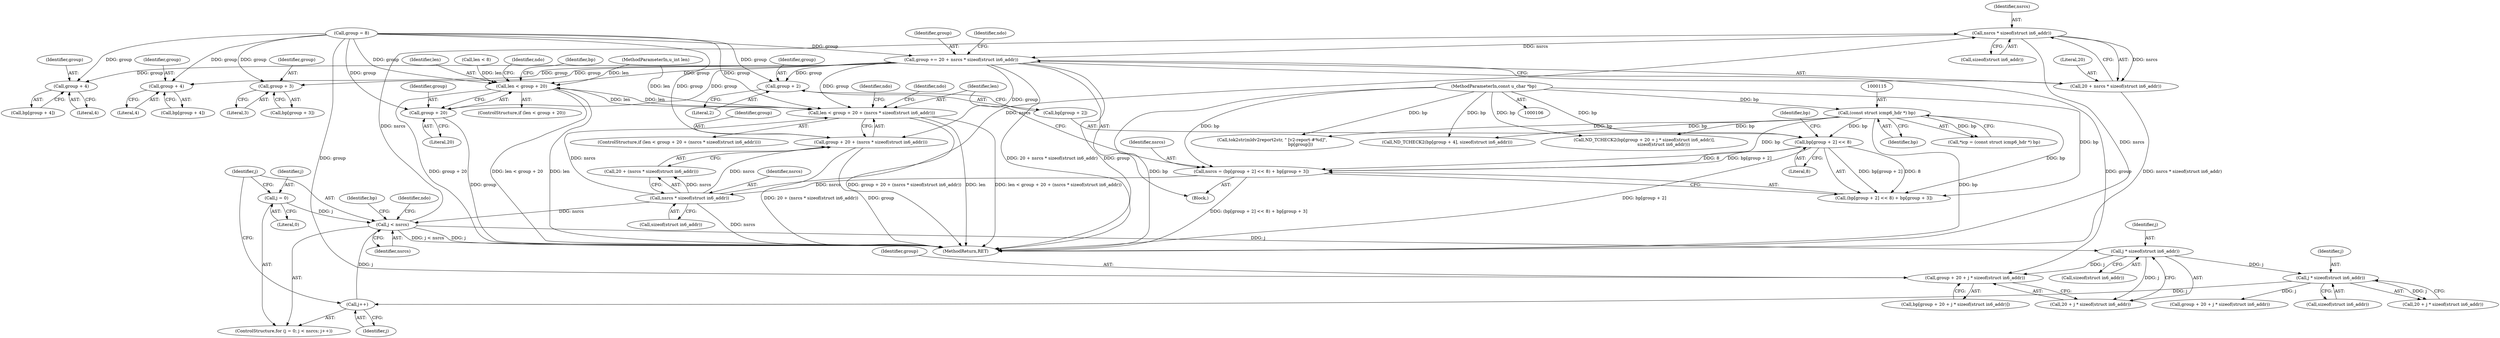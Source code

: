 digraph "0_tcpdump_d7505276842e85bfd067fa21cdb32b8a2dc3c5e4_4@API" {
"1000320" [label="(Call,nsrcs * sizeof(struct in6_addr))"];
"1000275" [label="(Call,j < nsrcs)"];
"1000272" [label="(Call,j = 0)"];
"1000278" [label="(Call,j++)"];
"1000308" [label="(Call,j * sizeof(struct in6_addr))"];
"1000288" [label="(Call,j * sizeof(struct in6_addr))"];
"1000241" [label="(Call,nsrcs * sizeof(struct in6_addr))"];
"1000219" [label="(Call,nsrcs = (bp[group + 2] << 8) + bp[group + 3])"];
"1000222" [label="(Call,bp[group + 2] << 8)"];
"1000114" [label="(Call,(const struct icmp6_hdr *) bp)"];
"1000108" [label="(MethodParameterIn,const u_char *bp)"];
"1000316" [label="(Call,group += 20 + nsrcs * sizeof(struct in6_addr))"];
"1000176" [label="(Call,len < group + 20)"];
"1000235" [label="(Call,len < group + 20 + (nsrcs * sizeof(struct in6_addr)))"];
"1000178" [label="(Call,group + 20)"];
"1000190" [label="(Call,group + 4)"];
"1000205" [label="(Call,group + 4)"];
"1000225" [label="(Call,group + 2)"];
"1000231" [label="(Call,group + 3)"];
"1000237" [label="(Call,group + 20 + (nsrcs * sizeof(struct in6_addr)))"];
"1000284" [label="(Call,group + 20 + j * sizeof(struct in6_addr))"];
"1000318" [label="(Call,20 + nsrcs * sizeof(struct in6_addr))"];
"1000203" [label="(Call,bp[group + 4])"];
"1000248" [label="(Identifier,ndo)"];
"1000232" [label="(Identifier,group)"];
"1000192" [label="(Literal,4)"];
"1000213" [label="(Call,tok2str(mldv2report2str, \" [v2-report-#%d]\",\n                                         bp[group]))"];
"1000243" [label="(Call,sizeof(struct in6_addr))"];
"1000309" [label="(Identifier,j)"];
"1000282" [label="(Call,bp[group + 20 + j * sizeof(struct in6_addr)])"];
"1000271" [label="(ControlStructure,for (j = 0; j < nsrcs; j++))"];
"1000276" [label="(Identifier,j)"];
"1000114" [label="(Call,(const struct icmp6_hdr *) bp)"];
"1000326" [label="(Identifier,ndo)"];
"1000284" [label="(Call,group + 20 + j * sizeof(struct in6_addr))"];
"1000176" [label="(Call,len < group + 20)"];
"1000223" [label="(Call,bp[group + 2])"];
"1000206" [label="(Identifier,group)"];
"1000108" [label="(MethodParameterIn,const u_char *bp)"];
"1000207" [label="(Literal,4)"];
"1000180" [label="(Literal,20)"];
"1000225" [label="(Call,group + 2)"];
"1000277" [label="(Identifier,nsrcs)"];
"1000235" [label="(Call,len < group + 20 + (nsrcs * sizeof(struct in6_addr)))"];
"1000237" [label="(Call,group + 20 + (nsrcs * sizeof(struct in6_addr)))"];
"1000279" [label="(Identifier,j)"];
"1000221" [label="(Call,(bp[group + 2] << 8) + bp[group + 3])"];
"1000179" [label="(Identifier,group)"];
"1000273" [label="(Identifier,j)"];
"1000230" [label="(Identifier,bp)"];
"1000177" [label="(Identifier,len)"];
"1000310" [label="(Call,sizeof(struct in6_addr))"];
"1000220" [label="(Identifier,nsrcs)"];
"1000289" [label="(Identifier,j)"];
"1000320" [label="(Call,nsrcs * sizeof(struct in6_addr))"];
"1000226" [label="(Identifier,group)"];
"1000236" [label="(Identifier,len)"];
"1000290" [label="(Call,sizeof(struct in6_addr))"];
"1000286" [label="(Call,20 + j * sizeof(struct in6_addr))"];
"1000109" [label="(MethodParameterIn,u_int len)"];
"1000174" [label="(Block,)"];
"1000239" [label="(Call,20 + (nsrcs * sizeof(struct in6_addr)))"];
"1000191" [label="(Identifier,group)"];
"1000123" [label="(Call,len < 8)"];
"1000219" [label="(Call,nsrcs = (bp[group + 2] << 8) + bp[group + 3])"];
"1000316" [label="(Call,group += 20 + nsrcs * sizeof(struct in6_addr))"];
"1000175" [label="(ControlStructure,if (len < group + 20))"];
"1000116" [label="(Identifier,bp)"];
"1000285" [label="(Identifier,group)"];
"1000229" [label="(Call,bp[group + 3])"];
"1000222" [label="(Call,bp[group + 2] << 8)"];
"1000184" [label="(Identifier,ndo)"];
"1000231" [label="(Call,group + 3)"];
"1000256" [label="(Identifier,ndo)"];
"1000234" [label="(ControlStructure,if (len < group + 20 + (nsrcs * sizeof(struct in6_addr))))"];
"1000306" [label="(Call,20 + j * sizeof(struct in6_addr))"];
"1000317" [label="(Identifier,group)"];
"1000321" [label="(Identifier,nsrcs)"];
"1000238" [label="(Identifier,group)"];
"1000275" [label="(Call,j < nsrcs)"];
"1000283" [label="(Identifier,bp)"];
"1000178" [label="(Call,group + 20)"];
"1000190" [label="(Call,group + 4)"];
"1000205" [label="(Call,group + 4)"];
"1000278" [label="(Call,j++)"];
"1000233" [label="(Literal,3)"];
"1000318" [label="(Call,20 + nsrcs * sizeof(struct in6_addr))"];
"1000319" [label="(Literal,20)"];
"1000314" [label="(Identifier,ndo)"];
"1000162" [label="(Call,group = 8)"];
"1000322" [label="(Call,sizeof(struct in6_addr))"];
"1000242" [label="(Identifier,nsrcs)"];
"1000189" [label="(Identifier,bp)"];
"1000241" [label="(Call,nsrcs * sizeof(struct in6_addr))"];
"1000274" [label="(Literal,0)"];
"1000337" [label="(MethodReturn,RET)"];
"1000227" [label="(Literal,2)"];
"1000112" [label="(Call,*icp = (const struct icmp6_hdr *) bp)"];
"1000288" [label="(Call,j * sizeof(struct in6_addr))"];
"1000228" [label="(Literal,8)"];
"1000308" [label="(Call,j * sizeof(struct in6_addr))"];
"1000304" [label="(Call,group + 20 + j * sizeof(struct in6_addr))"];
"1000188" [label="(Call,bp[group + 4])"];
"1000272" [label="(Call,j = 0)"];
"1000187" [label="(Call,ND_TCHECK2(bp[group + 4], sizeof(struct in6_addr)))"];
"1000281" [label="(Call,ND_TCHECK2(bp[group + 20 + j * sizeof(struct in6_addr)],\n                            sizeof(struct in6_addr)))"];
"1000320" -> "1000318"  [label="AST: "];
"1000320" -> "1000322"  [label="CFG: "];
"1000321" -> "1000320"  [label="AST: "];
"1000322" -> "1000320"  [label="AST: "];
"1000318" -> "1000320"  [label="CFG: "];
"1000320" -> "1000337"  [label="DDG: nsrcs"];
"1000320" -> "1000316"  [label="DDG: nsrcs"];
"1000320" -> "1000318"  [label="DDG: nsrcs"];
"1000275" -> "1000320"  [label="DDG: nsrcs"];
"1000241" -> "1000320"  [label="DDG: nsrcs"];
"1000275" -> "1000271"  [label="AST: "];
"1000275" -> "1000277"  [label="CFG: "];
"1000276" -> "1000275"  [label="AST: "];
"1000277" -> "1000275"  [label="AST: "];
"1000283" -> "1000275"  [label="CFG: "];
"1000314" -> "1000275"  [label="CFG: "];
"1000275" -> "1000337"  [label="DDG: j < nsrcs"];
"1000275" -> "1000337"  [label="DDG: j"];
"1000272" -> "1000275"  [label="DDG: j"];
"1000278" -> "1000275"  [label="DDG: j"];
"1000241" -> "1000275"  [label="DDG: nsrcs"];
"1000275" -> "1000288"  [label="DDG: j"];
"1000272" -> "1000271"  [label="AST: "];
"1000272" -> "1000274"  [label="CFG: "];
"1000273" -> "1000272"  [label="AST: "];
"1000274" -> "1000272"  [label="AST: "];
"1000276" -> "1000272"  [label="CFG: "];
"1000278" -> "1000271"  [label="AST: "];
"1000278" -> "1000279"  [label="CFG: "];
"1000279" -> "1000278"  [label="AST: "];
"1000276" -> "1000278"  [label="CFG: "];
"1000308" -> "1000278"  [label="DDG: j"];
"1000308" -> "1000306"  [label="AST: "];
"1000308" -> "1000310"  [label="CFG: "];
"1000309" -> "1000308"  [label="AST: "];
"1000310" -> "1000308"  [label="AST: "];
"1000306" -> "1000308"  [label="CFG: "];
"1000308" -> "1000304"  [label="DDG: j"];
"1000308" -> "1000306"  [label="DDG: j"];
"1000288" -> "1000308"  [label="DDG: j"];
"1000288" -> "1000286"  [label="AST: "];
"1000288" -> "1000290"  [label="CFG: "];
"1000289" -> "1000288"  [label="AST: "];
"1000290" -> "1000288"  [label="AST: "];
"1000286" -> "1000288"  [label="CFG: "];
"1000288" -> "1000284"  [label="DDG: j"];
"1000288" -> "1000286"  [label="DDG: j"];
"1000241" -> "1000239"  [label="AST: "];
"1000241" -> "1000243"  [label="CFG: "];
"1000242" -> "1000241"  [label="AST: "];
"1000243" -> "1000241"  [label="AST: "];
"1000239" -> "1000241"  [label="CFG: "];
"1000241" -> "1000337"  [label="DDG: nsrcs"];
"1000241" -> "1000235"  [label="DDG: nsrcs"];
"1000241" -> "1000237"  [label="DDG: nsrcs"];
"1000241" -> "1000239"  [label="DDG: nsrcs"];
"1000219" -> "1000241"  [label="DDG: nsrcs"];
"1000219" -> "1000174"  [label="AST: "];
"1000219" -> "1000221"  [label="CFG: "];
"1000220" -> "1000219"  [label="AST: "];
"1000221" -> "1000219"  [label="AST: "];
"1000236" -> "1000219"  [label="CFG: "];
"1000219" -> "1000337"  [label="DDG: (bp[group + 2] << 8) + bp[group + 3]"];
"1000222" -> "1000219"  [label="DDG: bp[group + 2]"];
"1000222" -> "1000219"  [label="DDG: 8"];
"1000114" -> "1000219"  [label="DDG: bp"];
"1000108" -> "1000219"  [label="DDG: bp"];
"1000222" -> "1000221"  [label="AST: "];
"1000222" -> "1000228"  [label="CFG: "];
"1000223" -> "1000222"  [label="AST: "];
"1000228" -> "1000222"  [label="AST: "];
"1000230" -> "1000222"  [label="CFG: "];
"1000222" -> "1000337"  [label="DDG: bp[group + 2]"];
"1000222" -> "1000221"  [label="DDG: bp[group + 2]"];
"1000222" -> "1000221"  [label="DDG: 8"];
"1000114" -> "1000222"  [label="DDG: bp"];
"1000108" -> "1000222"  [label="DDG: bp"];
"1000114" -> "1000112"  [label="AST: "];
"1000114" -> "1000116"  [label="CFG: "];
"1000115" -> "1000114"  [label="AST: "];
"1000116" -> "1000114"  [label="AST: "];
"1000112" -> "1000114"  [label="CFG: "];
"1000114" -> "1000337"  [label="DDG: bp"];
"1000114" -> "1000112"  [label="DDG: bp"];
"1000108" -> "1000114"  [label="DDG: bp"];
"1000114" -> "1000187"  [label="DDG: bp"];
"1000114" -> "1000213"  [label="DDG: bp"];
"1000114" -> "1000221"  [label="DDG: bp"];
"1000114" -> "1000281"  [label="DDG: bp"];
"1000108" -> "1000106"  [label="AST: "];
"1000108" -> "1000337"  [label="DDG: bp"];
"1000108" -> "1000187"  [label="DDG: bp"];
"1000108" -> "1000213"  [label="DDG: bp"];
"1000108" -> "1000221"  [label="DDG: bp"];
"1000108" -> "1000281"  [label="DDG: bp"];
"1000316" -> "1000174"  [label="AST: "];
"1000316" -> "1000318"  [label="CFG: "];
"1000317" -> "1000316"  [label="AST: "];
"1000318" -> "1000316"  [label="AST: "];
"1000326" -> "1000316"  [label="CFG: "];
"1000316" -> "1000337"  [label="DDG: 20 + nsrcs * sizeof(struct in6_addr)"];
"1000316" -> "1000337"  [label="DDG: group"];
"1000316" -> "1000176"  [label="DDG: group"];
"1000316" -> "1000178"  [label="DDG: group"];
"1000316" -> "1000190"  [label="DDG: group"];
"1000316" -> "1000205"  [label="DDG: group"];
"1000316" -> "1000225"  [label="DDG: group"];
"1000316" -> "1000231"  [label="DDG: group"];
"1000316" -> "1000235"  [label="DDG: group"];
"1000316" -> "1000237"  [label="DDG: group"];
"1000316" -> "1000284"  [label="DDG: group"];
"1000162" -> "1000316"  [label="DDG: group"];
"1000176" -> "1000175"  [label="AST: "];
"1000176" -> "1000178"  [label="CFG: "];
"1000177" -> "1000176"  [label="AST: "];
"1000178" -> "1000176"  [label="AST: "];
"1000184" -> "1000176"  [label="CFG: "];
"1000189" -> "1000176"  [label="CFG: "];
"1000176" -> "1000337"  [label="DDG: group + 20"];
"1000176" -> "1000337"  [label="DDG: len < group + 20"];
"1000176" -> "1000337"  [label="DDG: len"];
"1000235" -> "1000176"  [label="DDG: len"];
"1000123" -> "1000176"  [label="DDG: len"];
"1000109" -> "1000176"  [label="DDG: len"];
"1000162" -> "1000176"  [label="DDG: group"];
"1000176" -> "1000235"  [label="DDG: len"];
"1000235" -> "1000234"  [label="AST: "];
"1000235" -> "1000237"  [label="CFG: "];
"1000236" -> "1000235"  [label="AST: "];
"1000237" -> "1000235"  [label="AST: "];
"1000248" -> "1000235"  [label="CFG: "];
"1000256" -> "1000235"  [label="CFG: "];
"1000235" -> "1000337"  [label="DDG: group + 20 + (nsrcs * sizeof(struct in6_addr))"];
"1000235" -> "1000337"  [label="DDG: len"];
"1000235" -> "1000337"  [label="DDG: len < group + 20 + (nsrcs * sizeof(struct in6_addr))"];
"1000109" -> "1000235"  [label="DDG: len"];
"1000162" -> "1000235"  [label="DDG: group"];
"1000178" -> "1000180"  [label="CFG: "];
"1000179" -> "1000178"  [label="AST: "];
"1000180" -> "1000178"  [label="AST: "];
"1000178" -> "1000337"  [label="DDG: group"];
"1000162" -> "1000178"  [label="DDG: group"];
"1000190" -> "1000188"  [label="AST: "];
"1000190" -> "1000192"  [label="CFG: "];
"1000191" -> "1000190"  [label="AST: "];
"1000192" -> "1000190"  [label="AST: "];
"1000188" -> "1000190"  [label="CFG: "];
"1000162" -> "1000190"  [label="DDG: group"];
"1000205" -> "1000203"  [label="AST: "];
"1000205" -> "1000207"  [label="CFG: "];
"1000206" -> "1000205"  [label="AST: "];
"1000207" -> "1000205"  [label="AST: "];
"1000203" -> "1000205"  [label="CFG: "];
"1000162" -> "1000205"  [label="DDG: group"];
"1000225" -> "1000223"  [label="AST: "];
"1000225" -> "1000227"  [label="CFG: "];
"1000226" -> "1000225"  [label="AST: "];
"1000227" -> "1000225"  [label="AST: "];
"1000223" -> "1000225"  [label="CFG: "];
"1000162" -> "1000225"  [label="DDG: group"];
"1000231" -> "1000229"  [label="AST: "];
"1000231" -> "1000233"  [label="CFG: "];
"1000232" -> "1000231"  [label="AST: "];
"1000233" -> "1000231"  [label="AST: "];
"1000229" -> "1000231"  [label="CFG: "];
"1000162" -> "1000231"  [label="DDG: group"];
"1000237" -> "1000239"  [label="CFG: "];
"1000238" -> "1000237"  [label="AST: "];
"1000239" -> "1000237"  [label="AST: "];
"1000237" -> "1000337"  [label="DDG: 20 + (nsrcs * sizeof(struct in6_addr))"];
"1000237" -> "1000337"  [label="DDG: group"];
"1000162" -> "1000237"  [label="DDG: group"];
"1000284" -> "1000282"  [label="AST: "];
"1000284" -> "1000286"  [label="CFG: "];
"1000285" -> "1000284"  [label="AST: "];
"1000286" -> "1000284"  [label="AST: "];
"1000282" -> "1000284"  [label="CFG: "];
"1000162" -> "1000284"  [label="DDG: group"];
"1000319" -> "1000318"  [label="AST: "];
"1000318" -> "1000337"  [label="DDG: nsrcs * sizeof(struct in6_addr)"];
}
